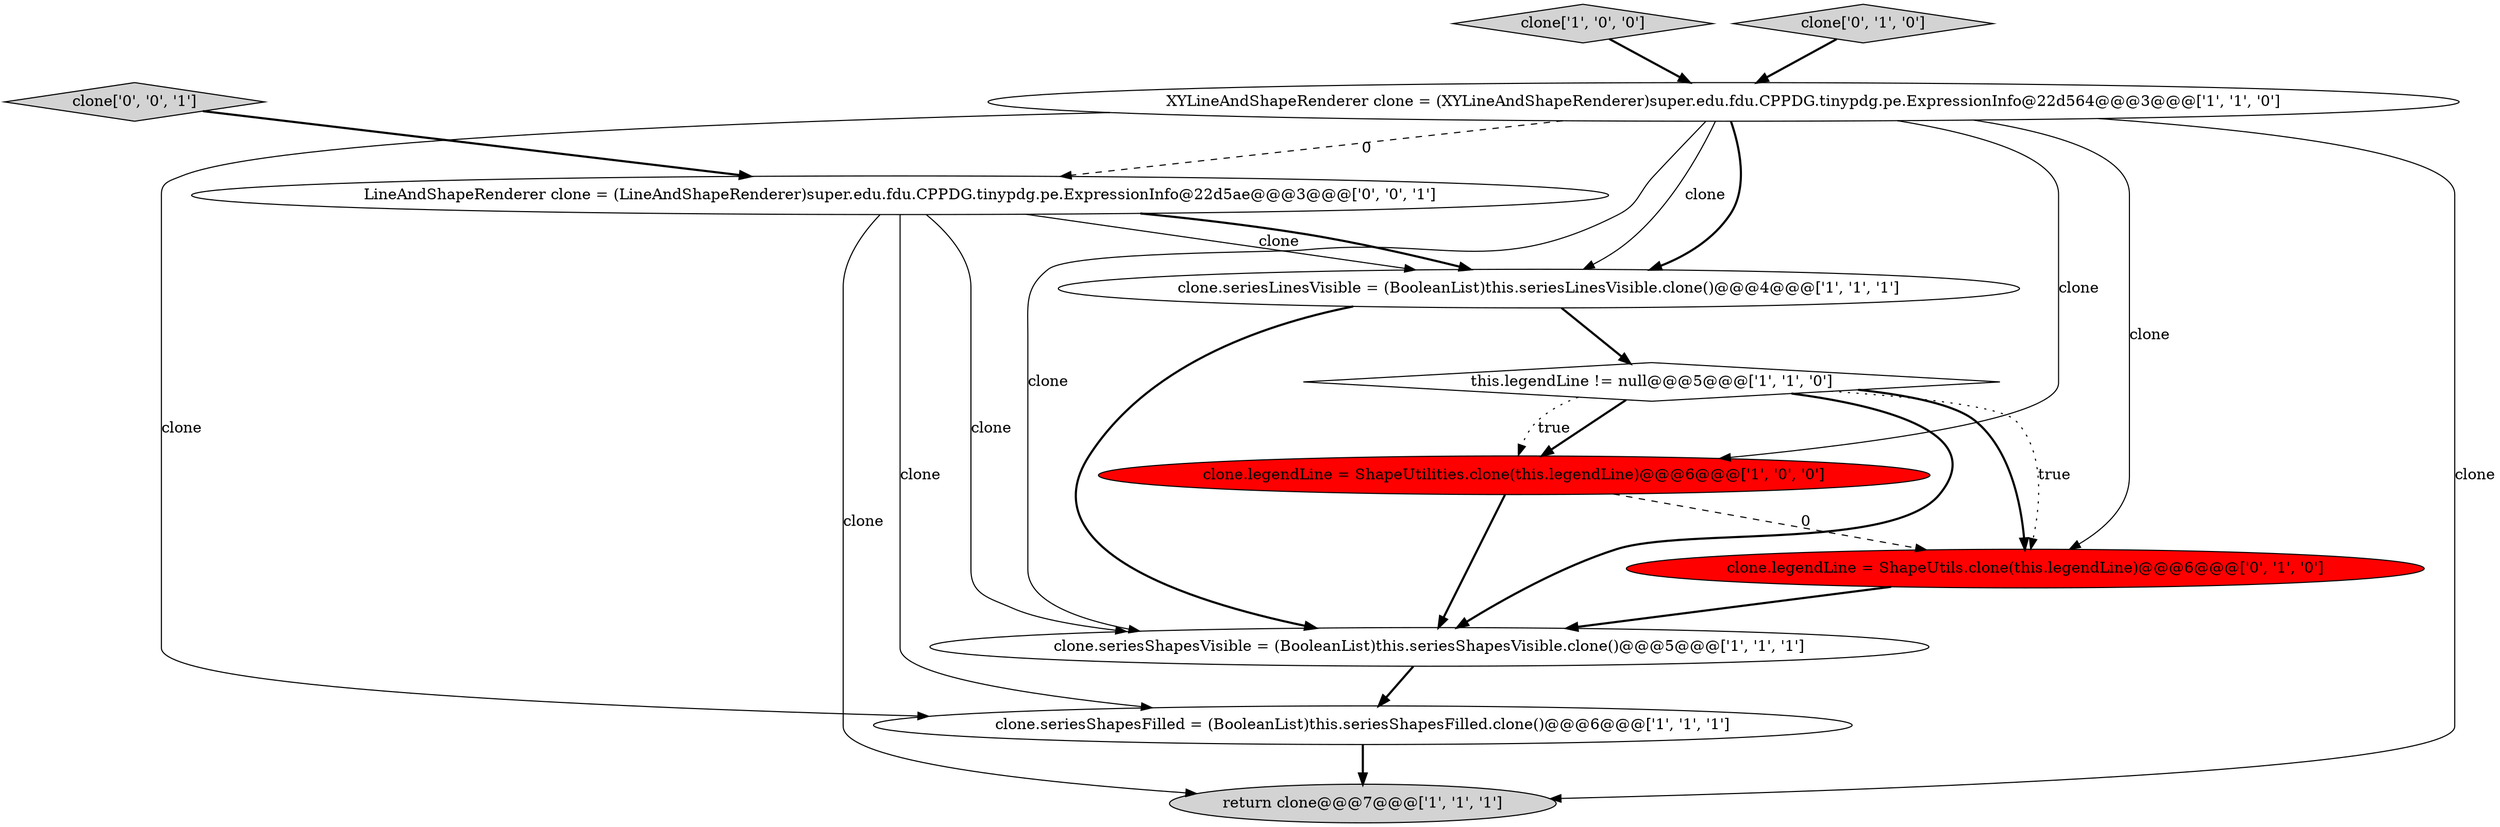 digraph {
7 [style = filled, label = "clone['1', '0', '0']", fillcolor = lightgray, shape = diamond image = "AAA0AAABBB1BBB"];
3 [style = filled, label = "clone.legendLine = ShapeUtilities.clone(this.legendLine)@@@6@@@['1', '0', '0']", fillcolor = red, shape = ellipse image = "AAA1AAABBB1BBB"];
8 [style = filled, label = "clone.legendLine = ShapeUtils.clone(this.legendLine)@@@6@@@['0', '1', '0']", fillcolor = red, shape = ellipse image = "AAA1AAABBB2BBB"];
2 [style = filled, label = "XYLineAndShapeRenderer clone = (XYLineAndShapeRenderer)super.edu.fdu.CPPDG.tinypdg.pe.ExpressionInfo@22d564@@@3@@@['1', '1', '0']", fillcolor = white, shape = ellipse image = "AAA0AAABBB1BBB"];
5 [style = filled, label = "clone.seriesLinesVisible = (BooleanList)this.seriesLinesVisible.clone()@@@4@@@['1', '1', '1']", fillcolor = white, shape = ellipse image = "AAA0AAABBB1BBB"];
11 [style = filled, label = "clone['0', '0', '1']", fillcolor = lightgray, shape = diamond image = "AAA0AAABBB3BBB"];
10 [style = filled, label = "LineAndShapeRenderer clone = (LineAndShapeRenderer)super.edu.fdu.CPPDG.tinypdg.pe.ExpressionInfo@22d5ae@@@3@@@['0', '0', '1']", fillcolor = white, shape = ellipse image = "AAA0AAABBB3BBB"];
4 [style = filled, label = "return clone@@@7@@@['1', '1', '1']", fillcolor = lightgray, shape = ellipse image = "AAA0AAABBB1BBB"];
0 [style = filled, label = "clone.seriesShapesVisible = (BooleanList)this.seriesShapesVisible.clone()@@@5@@@['1', '1', '1']", fillcolor = white, shape = ellipse image = "AAA0AAABBB1BBB"];
1 [style = filled, label = "clone.seriesShapesFilled = (BooleanList)this.seriesShapesFilled.clone()@@@6@@@['1', '1', '1']", fillcolor = white, shape = ellipse image = "AAA0AAABBB1BBB"];
6 [style = filled, label = "this.legendLine != null@@@5@@@['1', '1', '0']", fillcolor = white, shape = diamond image = "AAA0AAABBB1BBB"];
9 [style = filled, label = "clone['0', '1', '0']", fillcolor = lightgray, shape = diamond image = "AAA0AAABBB2BBB"];
2->1 [style = solid, label="clone"];
6->3 [style = bold, label=""];
1->4 [style = bold, label=""];
2->3 [style = solid, label="clone"];
10->4 [style = solid, label="clone"];
9->2 [style = bold, label=""];
2->0 [style = solid, label="clone"];
6->0 [style = bold, label=""];
10->5 [style = solid, label="clone"];
2->8 [style = solid, label="clone"];
3->0 [style = bold, label=""];
2->10 [style = dashed, label="0"];
2->4 [style = solid, label="clone"];
8->0 [style = bold, label=""];
10->5 [style = bold, label=""];
5->6 [style = bold, label=""];
5->0 [style = bold, label=""];
11->10 [style = bold, label=""];
7->2 [style = bold, label=""];
0->1 [style = bold, label=""];
6->8 [style = dotted, label="true"];
6->8 [style = bold, label=""];
10->0 [style = solid, label="clone"];
10->1 [style = solid, label="clone"];
3->8 [style = dashed, label="0"];
2->5 [style = solid, label="clone"];
6->3 [style = dotted, label="true"];
2->5 [style = bold, label=""];
}
